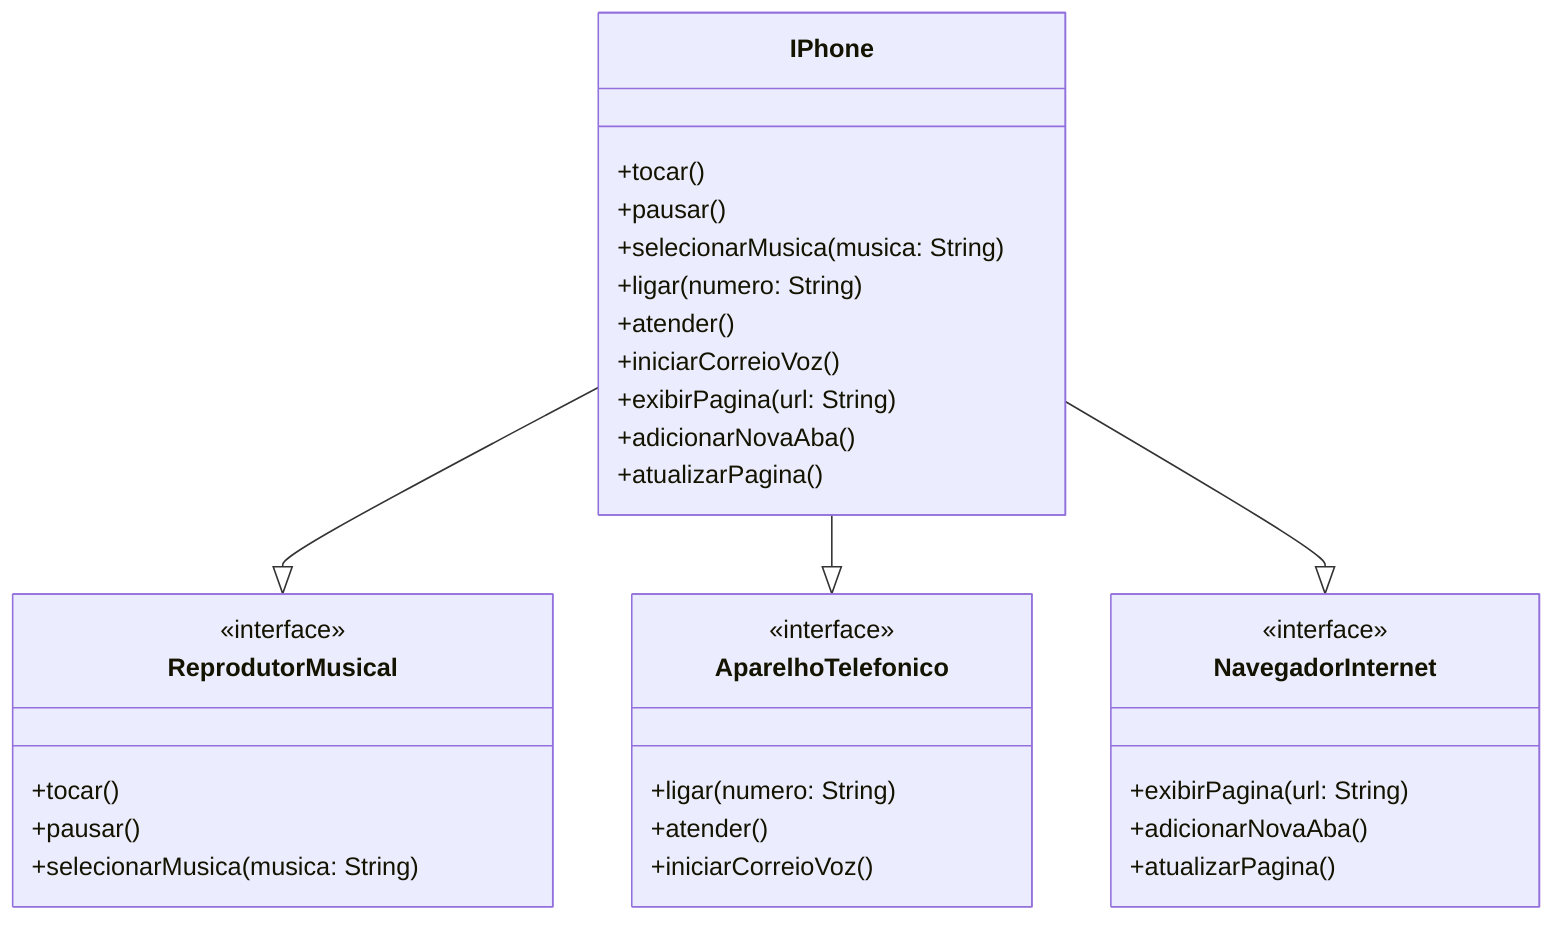 classDiagram
    class IPhone {
        +tocar()
        +pausar()
        +selecionarMusica(musica: String)
        +ligar(numero: String)
        +atender()
        +iniciarCorreioVoz()
        +exibirPagina(url: String)
        +adicionarNovaAba()
        +atualizarPagina()
    }

    class ReprodutorMusical {
        <<interface>>
        +tocar()
        +pausar()
        +selecionarMusica(musica: String)
    }

    class AparelhoTelefonico {
        <<interface>>
        +ligar(numero: String)
        +atender()
        +iniciarCorreioVoz()
    }

    class NavegadorInternet {
        <<interface>>
        +exibirPagina(url: String)
        +adicionarNovaAba()
        +atualizarPagina()
    }

    IPhone --|> ReprodutorMusical
    IPhone --|> AparelhoTelefonico
    IPhone --|> NavegadorInternet
